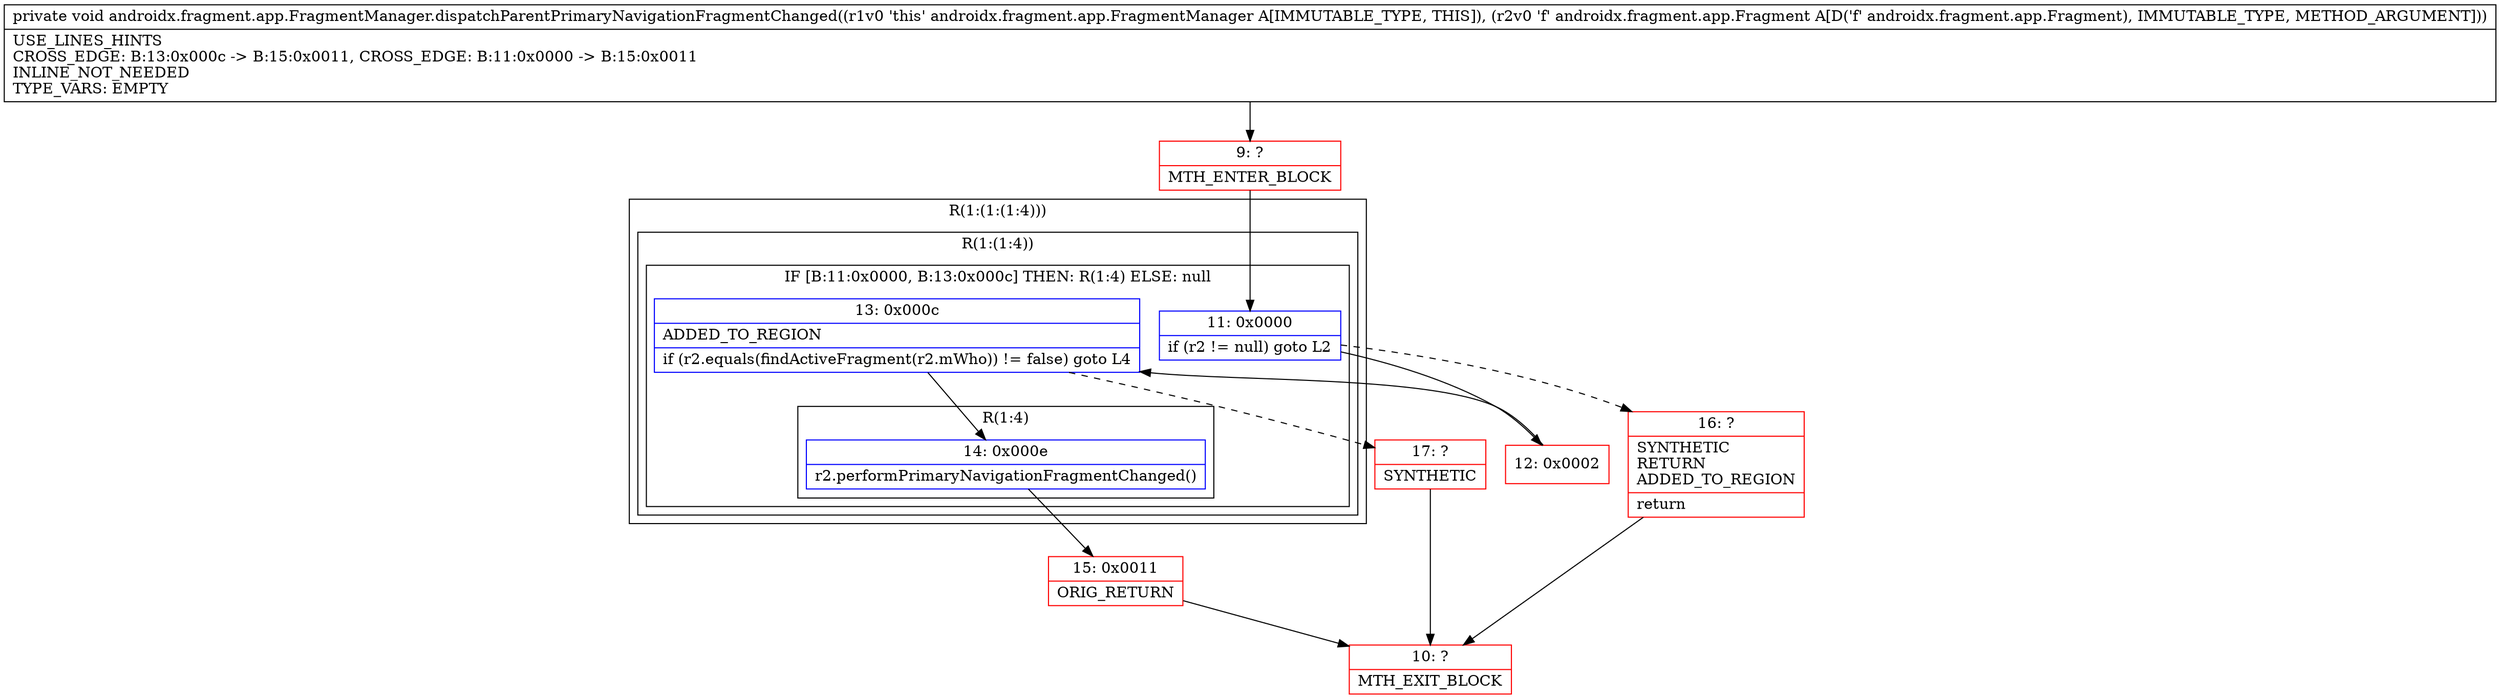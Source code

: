 digraph "CFG forandroidx.fragment.app.FragmentManager.dispatchParentPrimaryNavigationFragmentChanged(Landroidx\/fragment\/app\/Fragment;)V" {
subgraph cluster_Region_1920918719 {
label = "R(1:(1:(1:4)))";
node [shape=record,color=blue];
subgraph cluster_Region_186217388 {
label = "R(1:(1:4))";
node [shape=record,color=blue];
subgraph cluster_IfRegion_1349925361 {
label = "IF [B:11:0x0000, B:13:0x000c] THEN: R(1:4) ELSE: null";
node [shape=record,color=blue];
Node_11 [shape=record,label="{11\:\ 0x0000|if (r2 != null) goto L2\l}"];
Node_13 [shape=record,label="{13\:\ 0x000c|ADDED_TO_REGION\l|if (r2.equals(findActiveFragment(r2.mWho)) != false) goto L4\l}"];
subgraph cluster_Region_1001462196 {
label = "R(1:4)";
node [shape=record,color=blue];
Node_14 [shape=record,label="{14\:\ 0x000e|r2.performPrimaryNavigationFragmentChanged()\l}"];
}
}
}
}
Node_9 [shape=record,color=red,label="{9\:\ ?|MTH_ENTER_BLOCK\l}"];
Node_12 [shape=record,color=red,label="{12\:\ 0x0002}"];
Node_15 [shape=record,color=red,label="{15\:\ 0x0011|ORIG_RETURN\l}"];
Node_10 [shape=record,color=red,label="{10\:\ ?|MTH_EXIT_BLOCK\l}"];
Node_17 [shape=record,color=red,label="{17\:\ ?|SYNTHETIC\l}"];
Node_16 [shape=record,color=red,label="{16\:\ ?|SYNTHETIC\lRETURN\lADDED_TO_REGION\l|return\l}"];
MethodNode[shape=record,label="{private void androidx.fragment.app.FragmentManager.dispatchParentPrimaryNavigationFragmentChanged((r1v0 'this' androidx.fragment.app.FragmentManager A[IMMUTABLE_TYPE, THIS]), (r2v0 'f' androidx.fragment.app.Fragment A[D('f' androidx.fragment.app.Fragment), IMMUTABLE_TYPE, METHOD_ARGUMENT]))  | USE_LINES_HINTS\lCROSS_EDGE: B:13:0x000c \-\> B:15:0x0011, CROSS_EDGE: B:11:0x0000 \-\> B:15:0x0011\lINLINE_NOT_NEEDED\lTYPE_VARS: EMPTY\l}"];
MethodNode -> Node_9;Node_11 -> Node_12;
Node_11 -> Node_16[style=dashed];
Node_13 -> Node_14;
Node_13 -> Node_17[style=dashed];
Node_14 -> Node_15;
Node_9 -> Node_11;
Node_12 -> Node_13;
Node_15 -> Node_10;
Node_17 -> Node_10;
Node_16 -> Node_10;
}


